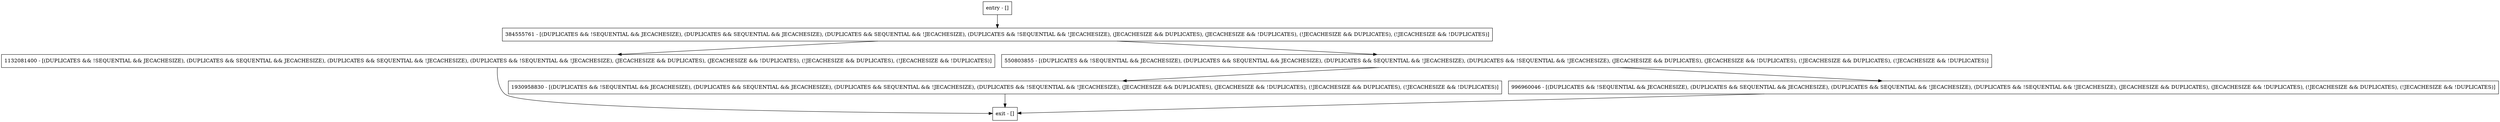 digraph getKey {
node [shape=record];
384555761 [label="384555761 - [(DUPLICATES && !SEQUENTIAL && JECACHESIZE), (DUPLICATES && SEQUENTIAL && JECACHESIZE), (DUPLICATES && SEQUENTIAL && !JECACHESIZE), (DUPLICATES && !SEQUENTIAL && !JECACHESIZE), (JECACHESIZE && DUPLICATES), (JECACHESIZE && !DUPLICATES), (!JECACHESIZE && DUPLICATES), (!JECACHESIZE && !DUPLICATES)]"];
entry [label="entry - []"];
exit [label="exit - []"];
1930958830 [label="1930958830 - [(DUPLICATES && !SEQUENTIAL && JECACHESIZE), (DUPLICATES && SEQUENTIAL && JECACHESIZE), (DUPLICATES && SEQUENTIAL && !JECACHESIZE), (DUPLICATES && !SEQUENTIAL && !JECACHESIZE), (JECACHESIZE && DUPLICATES), (JECACHESIZE && !DUPLICATES), (!JECACHESIZE && DUPLICATES), (!JECACHESIZE && !DUPLICATES)]"];
996960046 [label="996960046 - [(DUPLICATES && !SEQUENTIAL && JECACHESIZE), (DUPLICATES && SEQUENTIAL && JECACHESIZE), (DUPLICATES && SEQUENTIAL && !JECACHESIZE), (DUPLICATES && !SEQUENTIAL && !JECACHESIZE), (JECACHESIZE && DUPLICATES), (JECACHESIZE && !DUPLICATES), (!JECACHESIZE && DUPLICATES), (!JECACHESIZE && !DUPLICATES)]"];
1132081400 [label="1132081400 - [(DUPLICATES && !SEQUENTIAL && JECACHESIZE), (DUPLICATES && SEQUENTIAL && JECACHESIZE), (DUPLICATES && SEQUENTIAL && !JECACHESIZE), (DUPLICATES && !SEQUENTIAL && !JECACHESIZE), (JECACHESIZE && DUPLICATES), (JECACHESIZE && !DUPLICATES), (!JECACHESIZE && DUPLICATES), (!JECACHESIZE && !DUPLICATES)]"];
550803855 [label="550803855 - [(DUPLICATES && !SEQUENTIAL && JECACHESIZE), (DUPLICATES && SEQUENTIAL && JECACHESIZE), (DUPLICATES && SEQUENTIAL && !JECACHESIZE), (DUPLICATES && !SEQUENTIAL && !JECACHESIZE), (JECACHESIZE && DUPLICATES), (JECACHESIZE && !DUPLICATES), (!JECACHESIZE && DUPLICATES), (!JECACHESIZE && !DUPLICATES)]"];
entry;
exit;
384555761 -> 1132081400;
384555761 -> 550803855;
entry -> 384555761;
1930958830 -> exit;
996960046 -> exit;
1132081400 -> exit;
550803855 -> 1930958830;
550803855 -> 996960046;
}
